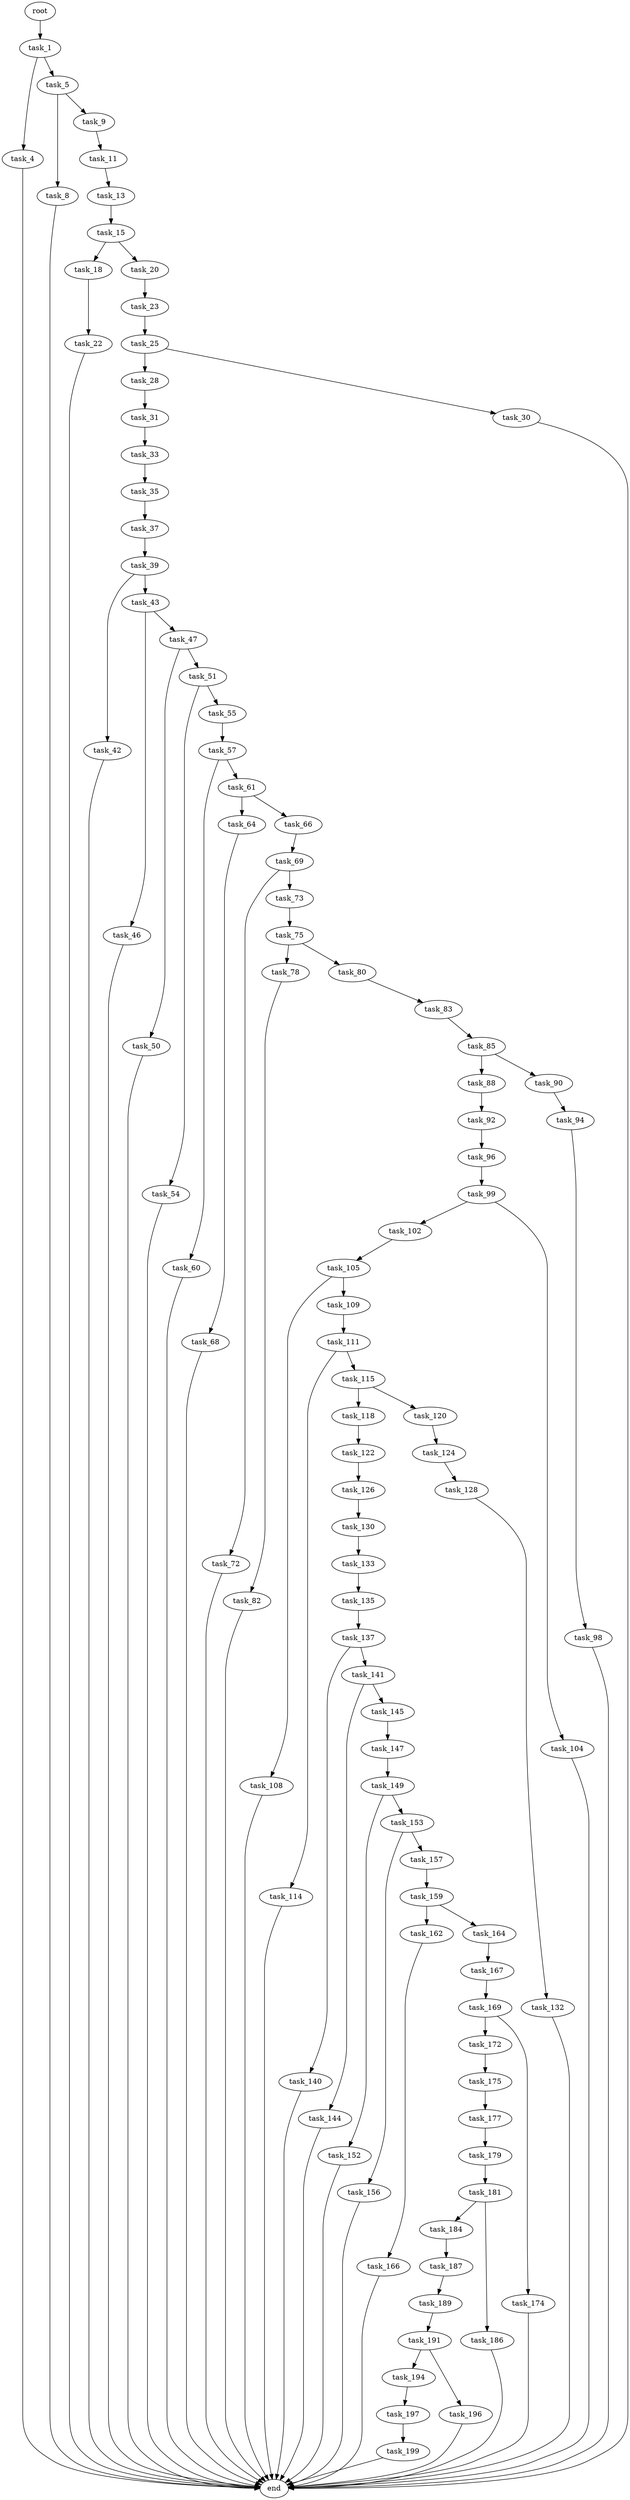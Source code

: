 digraph G {
  root [size="0.000000"];
  task_1 [size="368293445632.000000"];
  task_4 [size="8589934592.000000"];
  task_5 [size="38249986128.000000"];
  task_8 [size="646770935456.000000"];
  task_9 [size="41165912968.000000"];
  task_11 [size="68719476736.000000"];
  task_13 [size="576777862828.000000"];
  task_15 [size="3848940859.000000"];
  task_18 [size="5686291660.000000"];
  task_20 [size="31245935418.000000"];
  task_22 [size="13207490409.000000"];
  task_23 [size="8077337659.000000"];
  task_25 [size="1408568594755.000000"];
  task_28 [size="8589934592.000000"];
  task_30 [size="13082973055.000000"];
  task_31 [size="20161477770.000000"];
  task_33 [size="93616221306.000000"];
  task_35 [size="5961207232.000000"];
  task_37 [size="1073741824000.000000"];
  task_39 [size="68719476736.000000"];
  task_42 [size="24032729465.000000"];
  task_43 [size="203441786670.000000"];
  task_46 [size="1073741824000.000000"];
  task_47 [size="68719476736.000000"];
  task_50 [size="18975173503.000000"];
  task_51 [size="28991029248.000000"];
  task_54 [size="1073741824000.000000"];
  task_55 [size="349338873436.000000"];
  task_57 [size="11249645474.000000"];
  task_60 [size="8243109357.000000"];
  task_61 [size="9456227855.000000"];
  task_64 [size="2796427757.000000"];
  task_66 [size="8589934592.000000"];
  task_68 [size="298185650310.000000"];
  task_69 [size="231928233984.000000"];
  task_72 [size="246577089120.000000"];
  task_73 [size="231928233984.000000"];
  task_75 [size="60909674269.000000"];
  task_78 [size="4228952381.000000"];
  task_80 [size="1063511762.000000"];
  task_82 [size="68719476736.000000"];
  task_83 [size="203518513966.000000"];
  task_85 [size="782757789696.000000"];
  task_88 [size="170841280870.000000"];
  task_90 [size="68719476736.000000"];
  task_92 [size="8589934592.000000"];
  task_94 [size="329136225685.000000"];
  task_96 [size="1073741824000.000000"];
  task_98 [size="8362434889.000000"];
  task_99 [size="43690780586.000000"];
  task_102 [size="368293445632.000000"];
  task_104 [size="28991029248.000000"];
  task_105 [size="1077515896.000000"];
  task_108 [size="134217728000.000000"];
  task_109 [size="1073741824000.000000"];
  task_111 [size="231928233984.000000"];
  task_114 [size="549755813888.000000"];
  task_115 [size="19051707041.000000"];
  task_118 [size="3091678547.000000"];
  task_120 [size="134217728000.000000"];
  task_122 [size="68719476736.000000"];
  task_124 [size="28830896517.000000"];
  task_126 [size="7654428813.000000"];
  task_128 [size="549755813888.000000"];
  task_130 [size="10961360736.000000"];
  task_132 [size="1073741824000.000000"];
  task_133 [size="8589934592.000000"];
  task_135 [size="28991029248.000000"];
  task_137 [size="68719476736.000000"];
  task_140 [size="476175915084.000000"];
  task_141 [size="22876471205.000000"];
  task_144 [size="35078565467.000000"];
  task_145 [size="1422868716455.000000"];
  task_147 [size="32667696972.000000"];
  task_149 [size="32181170319.000000"];
  task_152 [size="1708463015.000000"];
  task_153 [size="7741106497.000000"];
  task_156 [size="782757789696.000000"];
  task_157 [size="791729866311.000000"];
  task_159 [size="549755813888.000000"];
  task_162 [size="553438275443.000000"];
  task_164 [size="68719476736.000000"];
  task_166 [size="134217728000.000000"];
  task_167 [size="231928233984.000000"];
  task_169 [size="134217728000.000000"];
  task_172 [size="4123518965.000000"];
  task_174 [size="251602492997.000000"];
  task_175 [size="639835833534.000000"];
  task_177 [size="134217728000.000000"];
  task_179 [size="549755813888.000000"];
  task_181 [size="6490371879.000000"];
  task_184 [size="8889511073.000000"];
  task_186 [size="8589934592.000000"];
  task_187 [size="582884140200.000000"];
  task_189 [size="2924636751.000000"];
  task_191 [size="9850509386.000000"];
  task_194 [size="231928233984.000000"];
  task_196 [size="731299532643.000000"];
  task_197 [size="32687627771.000000"];
  task_199 [size="3008494638.000000"];
  end [size="0.000000"];

  root -> task_1 [size="1.000000"];
  task_1 -> task_4 [size="411041792.000000"];
  task_1 -> task_5 [size="411041792.000000"];
  task_4 -> end [size="1.000000"];
  task_5 -> task_8 [size="679477248.000000"];
  task_5 -> task_9 [size="679477248.000000"];
  task_8 -> end [size="1.000000"];
  task_9 -> task_11 [size="33554432.000000"];
  task_11 -> task_13 [size="134217728.000000"];
  task_13 -> task_15 [size="679477248.000000"];
  task_15 -> task_18 [size="134217728.000000"];
  task_15 -> task_20 [size="134217728.000000"];
  task_18 -> task_22 [size="134217728.000000"];
  task_20 -> task_23 [size="838860800.000000"];
  task_22 -> end [size="1.000000"];
  task_23 -> task_25 [size="134217728.000000"];
  task_25 -> task_28 [size="838860800.000000"];
  task_25 -> task_30 [size="838860800.000000"];
  task_28 -> task_31 [size="33554432.000000"];
  task_30 -> end [size="1.000000"];
  task_31 -> task_33 [size="33554432.000000"];
  task_33 -> task_35 [size="75497472.000000"];
  task_35 -> task_37 [size="679477248.000000"];
  task_37 -> task_39 [size="838860800.000000"];
  task_39 -> task_42 [size="134217728.000000"];
  task_39 -> task_43 [size="134217728.000000"];
  task_42 -> end [size="1.000000"];
  task_43 -> task_46 [size="411041792.000000"];
  task_43 -> task_47 [size="411041792.000000"];
  task_46 -> end [size="1.000000"];
  task_47 -> task_50 [size="134217728.000000"];
  task_47 -> task_51 [size="134217728.000000"];
  task_50 -> end [size="1.000000"];
  task_51 -> task_54 [size="75497472.000000"];
  task_51 -> task_55 [size="75497472.000000"];
  task_54 -> end [size="1.000000"];
  task_55 -> task_57 [size="536870912.000000"];
  task_57 -> task_60 [size="209715200.000000"];
  task_57 -> task_61 [size="209715200.000000"];
  task_60 -> end [size="1.000000"];
  task_61 -> task_64 [size="679477248.000000"];
  task_61 -> task_66 [size="679477248.000000"];
  task_64 -> task_68 [size="134217728.000000"];
  task_66 -> task_69 [size="33554432.000000"];
  task_68 -> end [size="1.000000"];
  task_69 -> task_72 [size="301989888.000000"];
  task_69 -> task_73 [size="301989888.000000"];
  task_72 -> end [size="1.000000"];
  task_73 -> task_75 [size="301989888.000000"];
  task_75 -> task_78 [size="134217728.000000"];
  task_75 -> task_80 [size="134217728.000000"];
  task_78 -> task_82 [size="134217728.000000"];
  task_80 -> task_83 [size="33554432.000000"];
  task_82 -> end [size="1.000000"];
  task_83 -> task_85 [size="679477248.000000"];
  task_85 -> task_88 [size="679477248.000000"];
  task_85 -> task_90 [size="679477248.000000"];
  task_88 -> task_92 [size="679477248.000000"];
  task_90 -> task_94 [size="134217728.000000"];
  task_92 -> task_96 [size="33554432.000000"];
  task_94 -> task_98 [size="209715200.000000"];
  task_96 -> task_99 [size="838860800.000000"];
  task_98 -> end [size="1.000000"];
  task_99 -> task_102 [size="33554432.000000"];
  task_99 -> task_104 [size="33554432.000000"];
  task_102 -> task_105 [size="411041792.000000"];
  task_104 -> end [size="1.000000"];
  task_105 -> task_108 [size="134217728.000000"];
  task_105 -> task_109 [size="134217728.000000"];
  task_108 -> end [size="1.000000"];
  task_109 -> task_111 [size="838860800.000000"];
  task_111 -> task_114 [size="301989888.000000"];
  task_111 -> task_115 [size="301989888.000000"];
  task_114 -> end [size="1.000000"];
  task_115 -> task_118 [size="301989888.000000"];
  task_115 -> task_120 [size="301989888.000000"];
  task_118 -> task_122 [size="75497472.000000"];
  task_120 -> task_124 [size="209715200.000000"];
  task_122 -> task_126 [size="134217728.000000"];
  task_124 -> task_128 [size="679477248.000000"];
  task_126 -> task_130 [size="301989888.000000"];
  task_128 -> task_132 [size="536870912.000000"];
  task_130 -> task_133 [size="838860800.000000"];
  task_132 -> end [size="1.000000"];
  task_133 -> task_135 [size="33554432.000000"];
  task_135 -> task_137 [size="75497472.000000"];
  task_137 -> task_140 [size="134217728.000000"];
  task_137 -> task_141 [size="134217728.000000"];
  task_140 -> end [size="1.000000"];
  task_141 -> task_144 [size="679477248.000000"];
  task_141 -> task_145 [size="679477248.000000"];
  task_144 -> end [size="1.000000"];
  task_145 -> task_147 [size="838860800.000000"];
  task_147 -> task_149 [size="679477248.000000"];
  task_149 -> task_152 [size="33554432.000000"];
  task_149 -> task_153 [size="33554432.000000"];
  task_152 -> end [size="1.000000"];
  task_153 -> task_156 [size="134217728.000000"];
  task_153 -> task_157 [size="134217728.000000"];
  task_156 -> end [size="1.000000"];
  task_157 -> task_159 [size="838860800.000000"];
  task_159 -> task_162 [size="536870912.000000"];
  task_159 -> task_164 [size="536870912.000000"];
  task_162 -> task_166 [size="411041792.000000"];
  task_164 -> task_167 [size="134217728.000000"];
  task_166 -> end [size="1.000000"];
  task_167 -> task_169 [size="301989888.000000"];
  task_169 -> task_172 [size="209715200.000000"];
  task_169 -> task_174 [size="209715200.000000"];
  task_172 -> task_175 [size="134217728.000000"];
  task_174 -> end [size="1.000000"];
  task_175 -> task_177 [size="838860800.000000"];
  task_177 -> task_179 [size="209715200.000000"];
  task_179 -> task_181 [size="536870912.000000"];
  task_181 -> task_184 [size="301989888.000000"];
  task_181 -> task_186 [size="301989888.000000"];
  task_184 -> task_187 [size="301989888.000000"];
  task_186 -> end [size="1.000000"];
  task_187 -> task_189 [size="536870912.000000"];
  task_189 -> task_191 [size="209715200.000000"];
  task_191 -> task_194 [size="33554432.000000"];
  task_191 -> task_196 [size="33554432.000000"];
  task_194 -> task_197 [size="301989888.000000"];
  task_196 -> end [size="1.000000"];
  task_197 -> task_199 [size="134217728.000000"];
  task_199 -> end [size="1.000000"];
}
